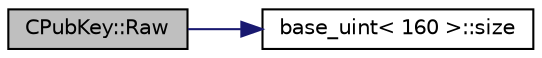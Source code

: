 digraph "CPubKey::Raw"
{
  edge [fontname="Helvetica",fontsize="10",labelfontname="Helvetica",labelfontsize="10"];
  node [fontname="Helvetica",fontsize="10",shape=record];
  rankdir="LR";
  Node436 [label="CPubKey::Raw",height=0.2,width=0.4,color="black", fillcolor="grey75", style="filled", fontcolor="black"];
  Node436 -> Node437 [color="midnightblue",fontsize="10",style="solid",fontname="Helvetica"];
  Node437 [label="base_uint\< 160 \>::size",height=0.2,width=0.4,color="black", fillcolor="white", style="filled",URL="$da/df7/classbase__uint.html#a1f49b034e686269601ea89b0319b8004"];
}

